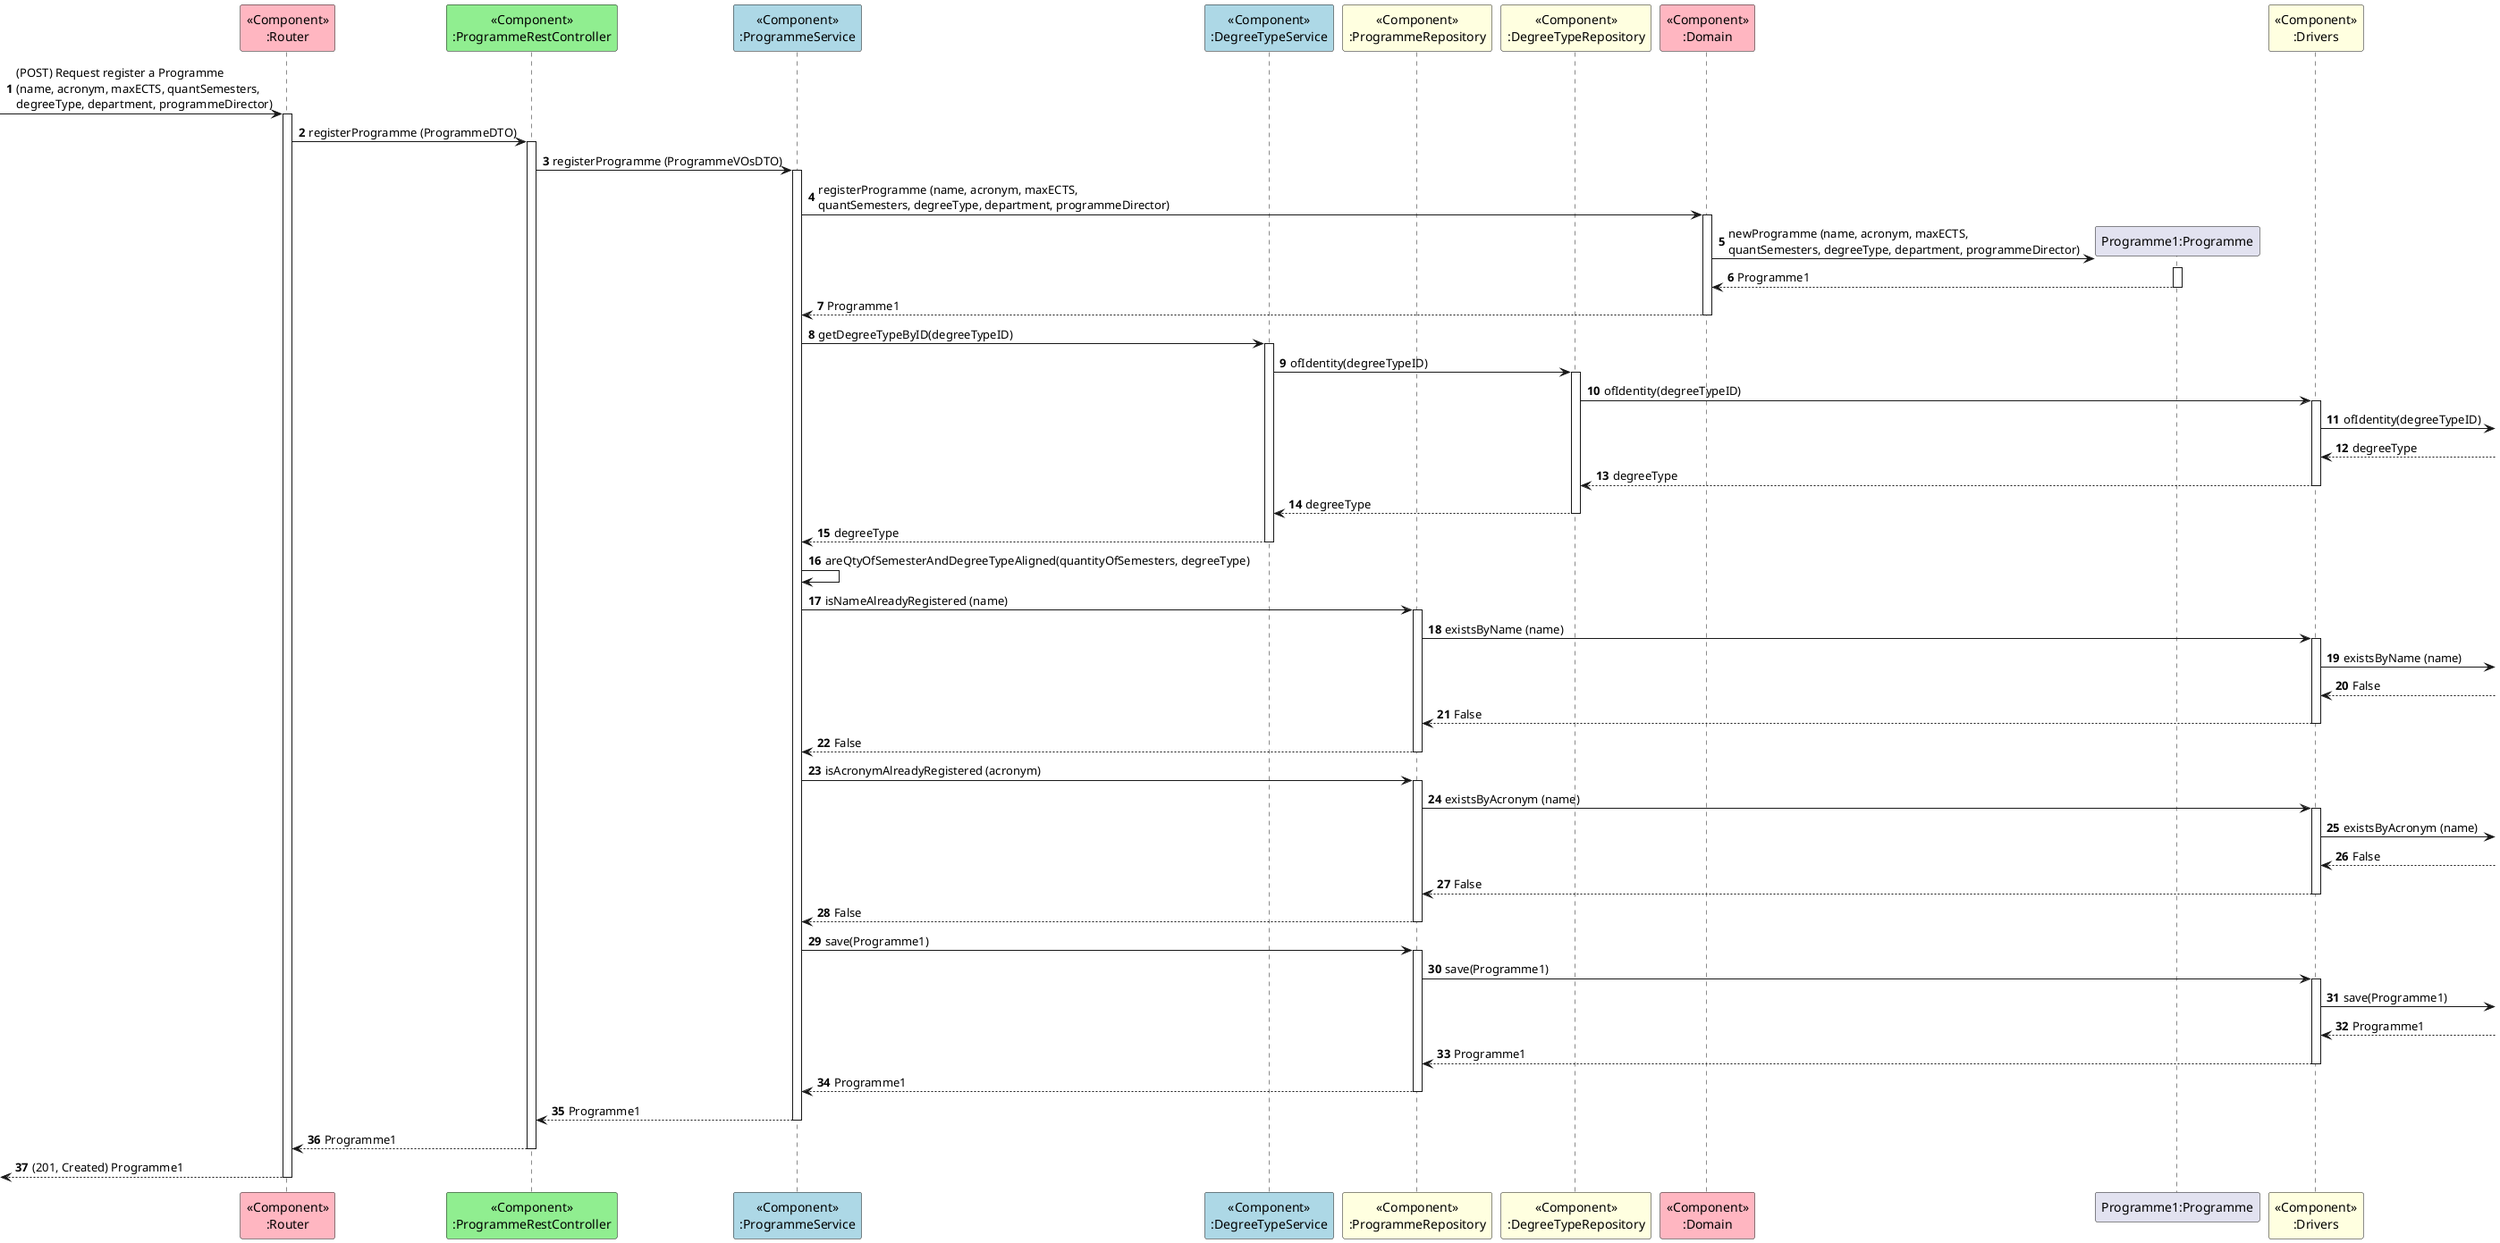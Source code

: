 @startuml

autonumber

participant "<<Component>>\n:Router" as RT #lightpink
participant "<<Component>>\n:ProgrammeRestController" as C #lightgreen
participant "<<Component>>\n:ProgrammeService" as PS #lightblue
participant "<<Component>>\n:DegreeTypeService" as DTS #lightblue
participant "<<Component>>\n:ProgrammeRepository" as PR #lightyellow
participant "<<Component>>\n:DegreeTypeRepository" as DTR #lightyellow
participant "<<Component>>\n:Domain" as D #lightpink
participant "Programme1:Programme" as P
participant "<<Component>>\n:Drivers" as Drivers #lightyellow

-> RT ++: (POST) Request register a Programme \n(name, acronym, maxECTS, quantSemesters, \ndegreeType, department, programmeDirector)

RT -> C ++: registerProgramme (ProgrammeDTO)
C -> PS ++: registerProgramme (ProgrammeVOsDTO)

PS -> D ++: registerProgramme (name, acronym, maxECTS, \nquantSemesters, degreeType, department, programmeDirector)
D -> P** : newProgramme (name, acronym, maxECTS, \nquantSemesters, degreeType, department, programmeDirector)
activate P
P --> D: Programme1
deactivate P
D --> PS --: Programme1

PS -> DTS ++: getDegreeTypeByID(degreeTypeID)
DTS -> DTR ++: ofIdentity(degreeTypeID)
DTR -> Drivers ++: ofIdentity(degreeTypeID)
Drivers -> : ofIdentity(degreeTypeID)
Drivers <-- : degreeType
DTR <-- Drivers --: degreeType
DTS <-- DTR --: degreeType
PS <-- DTS --: degreeType

PS -> PS : areQtyOfSemesterAndDegreeTypeAligned(quantityOfSemesters, degreeType)

PS -> PR ++: isNameAlreadyRegistered (name)
PR -> Drivers ++: existsByName (name)
Drivers -> : existsByName (name)
Drivers <-- : False
Drivers --> PR --: False
PR --> PS --: False

PS -> PR ++: isAcronymAlreadyRegistered (acronym)
PR -> Drivers ++: existsByAcronym (name)
Drivers -> : existsByAcronym (name)
Drivers <-- : False
Drivers --> PR --: False
PR --> PS --: False

PS -> PR ++: save(Programme1)
PR -> Drivers ++: save(Programme1)
Drivers -> : save(Programme1)
Drivers <-- : Programme1
Drivers --> PR --: Programme1
PR --> PS --: Programme1

PS --> C --: Programme1
C --> RT --: Programme1
<-- RT --: (201, Created) Programme1
@enduml